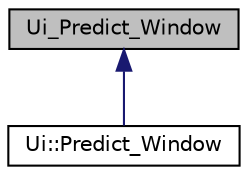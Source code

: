 digraph "Ui_Predict_Window"
{
  edge [fontname="Helvetica",fontsize="10",labelfontname="Helvetica",labelfontsize="10"];
  node [fontname="Helvetica",fontsize="10",shape=record];
  Node0 [label="Ui_Predict_Window",height=0.2,width=0.4,color="black", fillcolor="grey75", style="filled", fontcolor="black"];
  Node0 -> Node1 [dir="back",color="midnightblue",fontsize="10",style="solid"];
  Node1 [label="Ui::Predict_Window",height=0.2,width=0.4,color="black", fillcolor="white", style="filled",URL="$classUi_1_1Predict__Window.html"];
}
